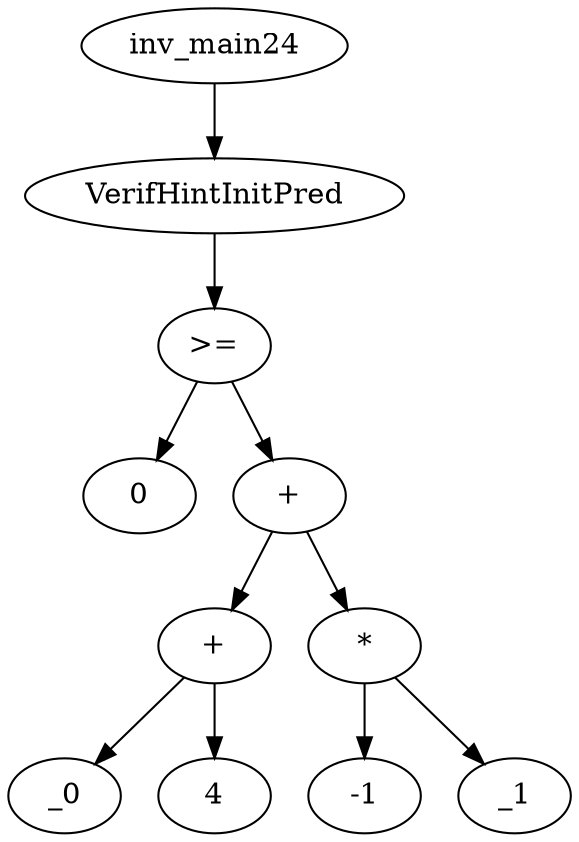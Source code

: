 digraph dag {
0 [label="inv_main24"];
1 [label="VerifHintInitPred"];
2 [label=">="];
3 [label="0"];
4 [label="+"];
5 [label="+"];
6 [label="_0"];
7 [label="4"];
8 [label="*"];
9 [label="-1"];
10 [label="_1"];
0->1[label=""]
1->2[label=""]
2->4[label=""]
2 -> 3[label=""]
4->5[label=""]
4 -> 8[label=""]
5->7[label=""]
5 -> 6[label=""]
8->10[label=""]
8 -> 9[label=""]
}
